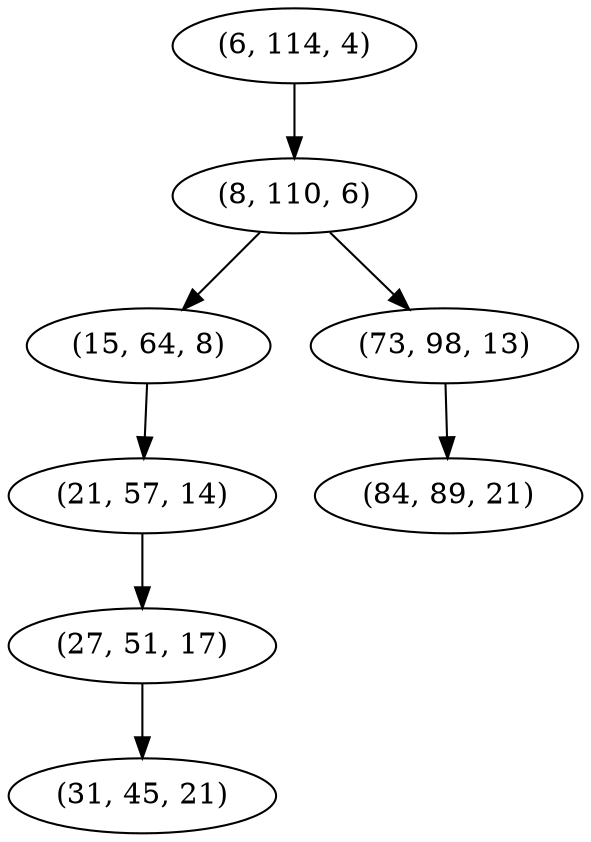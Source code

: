 digraph tree {
    "(6, 114, 4)";
    "(8, 110, 6)";
    "(15, 64, 8)";
    "(21, 57, 14)";
    "(27, 51, 17)";
    "(31, 45, 21)";
    "(73, 98, 13)";
    "(84, 89, 21)";
    "(6, 114, 4)" -> "(8, 110, 6)";
    "(8, 110, 6)" -> "(15, 64, 8)";
    "(8, 110, 6)" -> "(73, 98, 13)";
    "(15, 64, 8)" -> "(21, 57, 14)";
    "(21, 57, 14)" -> "(27, 51, 17)";
    "(27, 51, 17)" -> "(31, 45, 21)";
    "(73, 98, 13)" -> "(84, 89, 21)";
}
